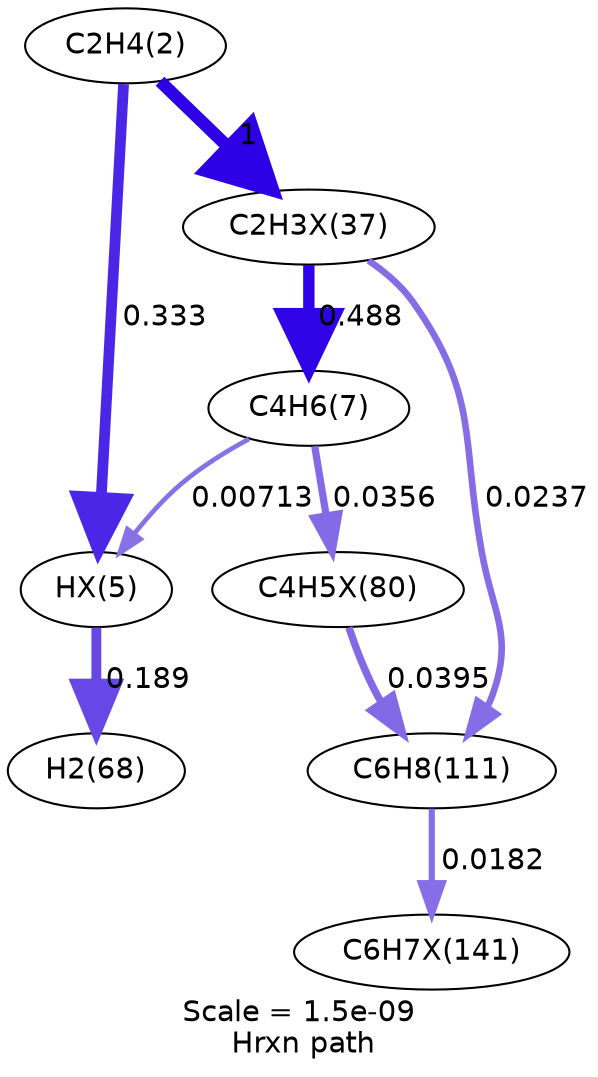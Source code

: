 digraph reaction_paths {
center=1;
s5 -> s43[fontname="Helvetica", style="setlinewidth(5.17)", arrowsize=2.59, color="0.7, 0.833, 0.9"
, label=" 0.333"];
s5 -> s44[fontname="Helvetica", style="setlinewidth(6)", arrowsize=3, color="0.7, 1.5, 0.9"
, label=" 1"];
s8 -> s43[fontname="Helvetica", style="setlinewidth(2.27)", arrowsize=1.13, color="0.7, 0.507, 0.9"
, label=" 0.00713"];
s43 -> s10[fontname="Helvetica", style="setlinewidth(4.74)", arrowsize=2.37, color="0.7, 0.689, 0.9"
, label=" 0.189"];
s44 -> s8[fontname="Helvetica", style="setlinewidth(5.46)", arrowsize=2.73, color="0.7, 0.988, 0.9"
, label=" 0.488"];
s44 -> s12[fontname="Helvetica", style="setlinewidth(3.18)", arrowsize=1.59, color="0.7, 0.524, 0.9"
, label=" 0.0237"];
s8 -> s46[fontname="Helvetica", style="setlinewidth(3.48)", arrowsize=1.74, color="0.7, 0.536, 0.9"
, label=" 0.0356"];
s46 -> s12[fontname="Helvetica", style="setlinewidth(3.56)", arrowsize=1.78, color="0.7, 0.54, 0.9"
, label=" 0.0395"];
s12 -> s48[fontname="Helvetica", style="setlinewidth(2.97)", arrowsize=1.49, color="0.7, 0.518, 0.9"
, label=" 0.0182"];
s5 [ fontname="Helvetica", label="C2H4(2)"];
s8 [ fontname="Helvetica", label="C4H6(7)"];
s10 [ fontname="Helvetica", label="H2(68)"];
s12 [ fontname="Helvetica", label="C6H8(111)"];
s43 [ fontname="Helvetica", label="HX(5)"];
s44 [ fontname="Helvetica", label="C2H3X(37)"];
s46 [ fontname="Helvetica", label="C4H5X(80)"];
s48 [ fontname="Helvetica", label="C6H7X(141)"];
 label = "Scale = 1.5e-09\l Hrxn path";
 fontname = "Helvetica";
}
